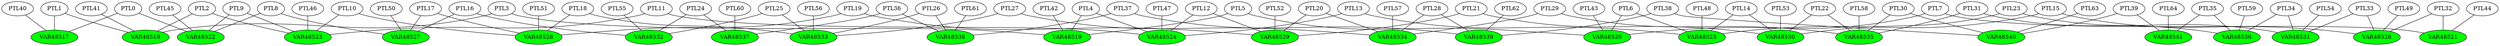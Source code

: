 graph model {
PTL0 -- VAR48517;

PTL0 -- VAR48522;

PTL1 -- VAR48517;

PTL1 -- VAR48518;

PTL2 -- VAR48518;

PTL2 -- VAR48523;

PTL3 -- VAR48518;

PTL3 -- VAR48519;

PTL4 -- VAR48519;

PTL4 -- VAR48524;

PTL5 -- VAR48519;

PTL5 -- VAR48520;

PTL6 -- VAR48520;

PTL6 -- VAR48525;

PTL7 -- VAR48520;

PTL7 -- VAR48521;

PTL8 -- VAR48522;

PTL8 -- VAR48527;

PTL9 -- VAR48522;

PTL9 -- VAR48523;

PTL10 -- VAR48523;

PTL10 -- VAR48528;

PTL11 -- VAR48523;

PTL11 -- VAR48524;

PTL12 -- VAR48524;

PTL12 -- VAR48529;

PTL13 -- VAR48524;

PTL13 -- VAR48525;

PTL14 -- VAR48525;

PTL14 -- VAR48530;

PTL15 -- VAR48525;

PTL15 -- VAR48526;

PTL16 -- VAR48527;

PTL16 -- VAR48532;

PTL17 -- VAR48527;

PTL17 -- VAR48528;

PTL18 -- VAR48528;

PTL18 -- VAR48533;

PTL19 -- VAR48528;

PTL19 -- VAR48529;

PTL20 -- VAR48529;

PTL20 -- VAR48534;

PTL21 -- VAR48529;

PTL21 -- VAR48530;

PTL22 -- VAR48530;

PTL22 -- VAR48535;

PTL23 -- VAR48530;

PTL23 -- VAR48531;

PTL24 -- VAR48532;

PTL24 -- VAR48537;

PTL25 -- VAR48532;

PTL25 -- VAR48533;

PTL26 -- VAR48533;

PTL26 -- VAR48538;

PTL27 -- VAR48533;

PTL27 -- VAR48534;

PTL28 -- VAR48534;

PTL28 -- VAR48539;

PTL29 -- VAR48534;

PTL29 -- VAR48535;

PTL30 -- VAR48535;

PTL30 -- VAR48540;

PTL31 -- VAR48535;

PTL31 -- VAR48536;

PTL32 -- VAR48521;

PTL32 -- VAR48526;

PTL33 -- VAR48526;

PTL33 -- VAR48531;

PTL34 -- VAR48531;

PTL34 -- VAR48536;

PTL35 -- VAR48536;

PTL35 -- VAR48541;

PTL36 -- VAR48537;

PTL36 -- VAR48538;

PTL37 -- VAR48538;

PTL37 -- VAR48539;

PTL38 -- VAR48539;

PTL38 -- VAR48540;

PTL39 -- VAR48540;

PTL39 -- VAR48541;

PTL40 -- VAR48517;

PTL41 -- VAR48518;

PTL42 -- VAR48519;

PTL43 -- VAR48520;

PTL44 -- VAR48521;

PTL45 -- VAR48522;

PTL46 -- VAR48523;

PTL47 -- VAR48524;

PTL48 -- VAR48525;

PTL49 -- VAR48526;

PTL50 -- VAR48527;

PTL51 -- VAR48528;

PTL52 -- VAR48529;

PTL53 -- VAR48530;

PTL54 -- VAR48531;

PTL55 -- VAR48532;

PTL56 -- VAR48533;

PTL57 -- VAR48534;

PTL58 -- VAR48535;

PTL59 -- VAR48536;

PTL60 -- VAR48537;

PTL61 -- VAR48538;

PTL62 -- VAR48539;

PTL63 -- VAR48540;

PTL64 -- VAR48541;

VAR48517 [style=filled fillcolor=green];
VAR48522 [style=filled fillcolor=green];
VAR48518 [style=filled fillcolor=green];
VAR48523 [style=filled fillcolor=green];
VAR48519 [style=filled fillcolor=green];
VAR48524 [style=filled fillcolor=green];
VAR48520 [style=filled fillcolor=green];
VAR48525 [style=filled fillcolor=green];
VAR48521 [style=filled fillcolor=green];
VAR48527 [style=filled fillcolor=green];
VAR48528 [style=filled fillcolor=green];
VAR48529 [style=filled fillcolor=green];
VAR48530 [style=filled fillcolor=green];
VAR48526 [style=filled fillcolor=green];
VAR48532 [style=filled fillcolor=green];
VAR48533 [style=filled fillcolor=green];
VAR48534 [style=filled fillcolor=green];
VAR48535 [style=filled fillcolor=green];
VAR48531 [style=filled fillcolor=green];
VAR48537 [style=filled fillcolor=green];
VAR48538 [style=filled fillcolor=green];
VAR48539 [style=filled fillcolor=green];
VAR48540 [style=filled fillcolor=green];
VAR48536 [style=filled fillcolor=green];
VAR48541 [style=filled fillcolor=green];
}
